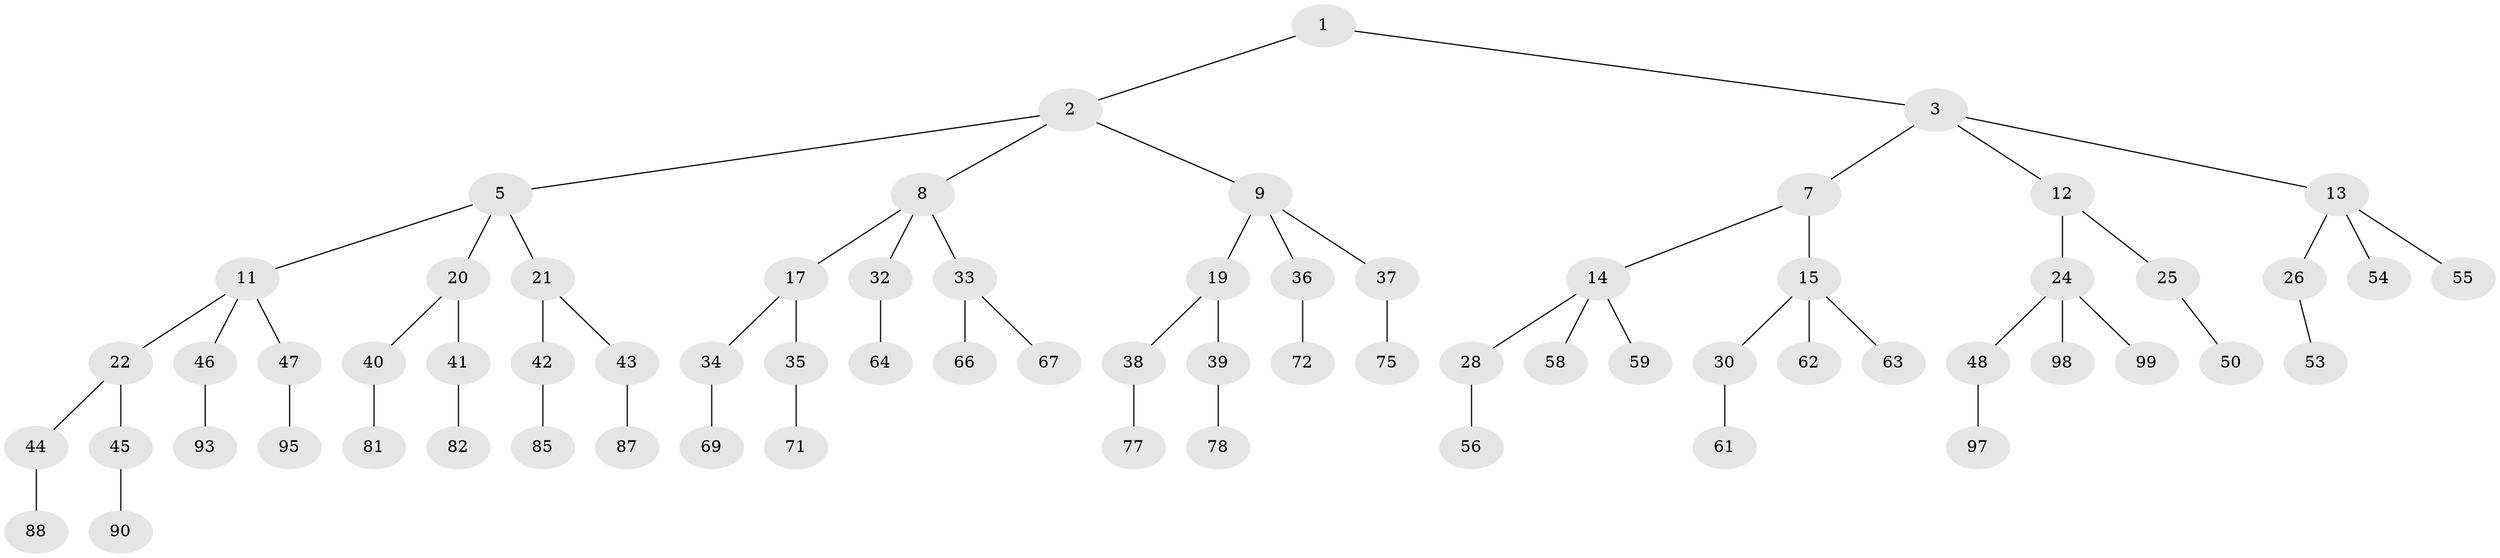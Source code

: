 // original degree distribution, {2: 0.02, 3: 0.48, 1: 0.5}
// Generated by graph-tools (version 1.1) at 2025/38/02/21/25 10:38:56]
// undirected, 69 vertices, 68 edges
graph export_dot {
graph [start="1"]
  node [color=gray90,style=filled];
  1;
  2 [latent=1,super="+4"];
  3 [latent=1,super="+6"];
  5 [latent=0.5,super="+10"];
  7 [latent=0.5];
  8 [latent=0.333333,super="+16"];
  9 [latent=0.333333,super="+18"];
  11 [latent=0.333333,super="+23"];
  12 [latent=0.333333];
  13 [latent=0.333333,super="+27"];
  14 [latent=0.333333,super="+29"];
  15 [latent=0.333333,super="+31"];
  17 [latent=0.25];
  19 [latent=0.25];
  20 [latent=0.25];
  21 [latent=0.25];
  22 [latent=0.25];
  24 [latent=0.25,super="+49"];
  25 [latent=0.25,super="+51"];
  26 [latent=0.25,super="+52"];
  28 [latent=0.25,super="+57"];
  30 [latent=0.25,super="+60"];
  32 [latent=0.2,super="+65"];
  33 [latent=0.2];
  34 [latent=0.2,super="+68"];
  35 [latent=0.2,super="+70"];
  36 [latent=0.2,super="+73"];
  37 [latent=0.2,super="+74"];
  38 [latent=0.2,super="+76"];
  39 [latent=0.2,super="+79"];
  40 [latent=0.2,super="+80"];
  41 [latent=0.2,super="+83"];
  42 [latent=0.2,super="+84"];
  43 [latent=0.2,super="+86"];
  44 [latent=0.2,super="+89"];
  45 [latent=0.2,super="+91"];
  46 [latent=0.2,super="+92"];
  47 [latent=0.2,super="+94"];
  48 [latent=0.2,super="+96"];
  50 [latent=0.2,super="+100"];
  53 [latent=0.2];
  54 [latent=0.2];
  55 [latent=0.2];
  56 [latent=0.2];
  58 [latent=0.2];
  59 [latent=0.2];
  61 [latent=0.2];
  62 [latent=0.2];
  63 [latent=0.2];
  64 [latent=0.166667];
  66 [latent=0.166667];
  67 [latent=0.166667];
  69 [latent=0.166667];
  71 [latent=0.166667];
  72 [latent=0.166667];
  75 [latent=0.166667];
  77 [latent=0.166667];
  78 [latent=0.166667];
  81 [latent=0.166667];
  82 [latent=0.166667];
  85 [latent=0.166667];
  87 [latent=0.166667];
  88 [latent=0.166667];
  90 [latent=0.166667];
  93 [latent=0.166667];
  95 [latent=0.166667];
  97 [latent=0.166667];
  98 [latent=0.166667];
  99 [latent=0.166667];
  1 -- 2;
  1 -- 3;
  2 -- 5;
  2 -- 8;
  2 -- 9;
  3 -- 7;
  3 -- 12;
  3 -- 13;
  5 -- 11;
  5 -- 21;
  5 -- 20;
  7 -- 14;
  7 -- 15;
  8 -- 17;
  8 -- 33;
  8 -- 32;
  9 -- 19;
  9 -- 36;
  9 -- 37;
  11 -- 22;
  11 -- 46;
  11 -- 47;
  12 -- 24;
  12 -- 25;
  13 -- 26;
  13 -- 54;
  13 -- 55;
  14 -- 28;
  14 -- 58;
  14 -- 59;
  15 -- 30;
  15 -- 63;
  15 -- 62;
  17 -- 34;
  17 -- 35;
  19 -- 38;
  19 -- 39;
  20 -- 40;
  20 -- 41;
  21 -- 42;
  21 -- 43;
  22 -- 44;
  22 -- 45;
  24 -- 48;
  24 -- 98;
  24 -- 99;
  25 -- 50;
  26 -- 53;
  28 -- 56;
  30 -- 61;
  32 -- 64;
  33 -- 66;
  33 -- 67;
  34 -- 69;
  35 -- 71;
  36 -- 72;
  37 -- 75;
  38 -- 77;
  39 -- 78;
  40 -- 81;
  41 -- 82;
  42 -- 85;
  43 -- 87;
  44 -- 88;
  45 -- 90;
  46 -- 93;
  47 -- 95;
  48 -- 97;
}
